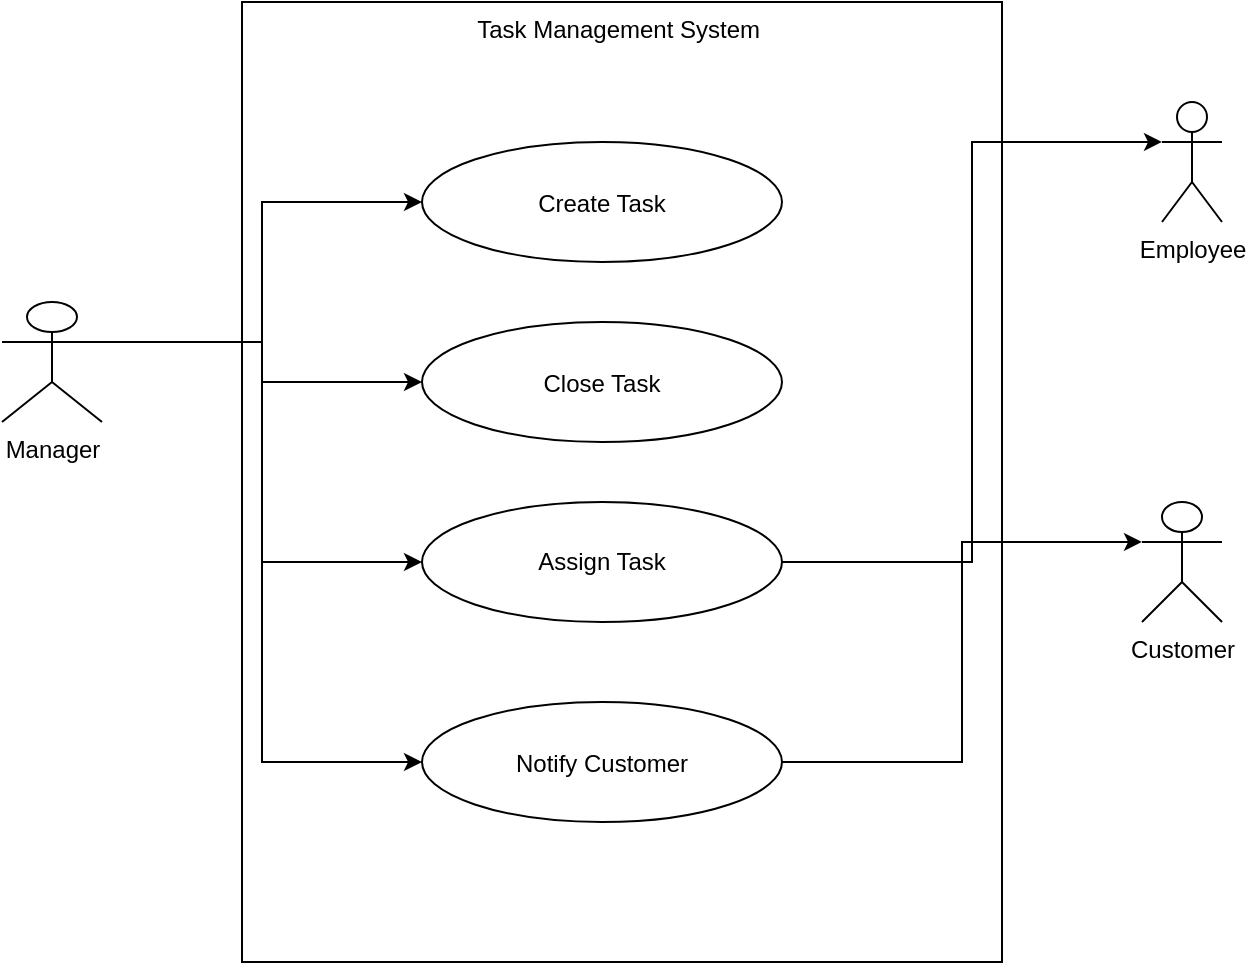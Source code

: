<mxfile version="15.4.3" type="github">
  <diagram id="Y81nd_GGicSmDPiQPFet" name="Page-1">
    <mxGraphModel dx="1422" dy="762" grid="1" gridSize="10" guides="1" tooltips="1" connect="1" arrows="1" fold="1" page="1" pageScale="1" pageWidth="850" pageHeight="1100" math="0" shadow="0">
      <root>
        <mxCell id="0" />
        <mxCell id="1" parent="0" />
        <mxCell id="j8yFNi1t6hpf9wH1edi7-2" value="" style="rounded=0;whiteSpace=wrap;html=1;" vertex="1" parent="1">
          <mxGeometry x="230" y="90" width="380" height="480" as="geometry" />
        </mxCell>
        <mxCell id="j8yFNi1t6hpf9wH1edi7-3" value="Task Management System&amp;nbsp;" style="text;html=1;strokeColor=none;fillColor=none;align=center;verticalAlign=top;whiteSpace=wrap;rounded=0;" vertex="1" parent="1">
          <mxGeometry x="230" y="90" width="380" height="30" as="geometry" />
        </mxCell>
        <mxCell id="j8yFNi1t6hpf9wH1edi7-15" style="edgeStyle=orthogonalEdgeStyle;rounded=0;orthogonalLoop=1;jettySize=auto;html=1;entryX=0;entryY=0.5;entryDx=0;entryDy=0;exitX=1;exitY=0.333;exitDx=0;exitDy=0;exitPerimeter=0;" edge="1" parent="1" source="j8yFNi1t6hpf9wH1edi7-4" target="j8yFNi1t6hpf9wH1edi7-12">
          <mxGeometry relative="1" as="geometry" />
        </mxCell>
        <mxCell id="j8yFNi1t6hpf9wH1edi7-17" style="edgeStyle=orthogonalEdgeStyle;rounded=0;orthogonalLoop=1;jettySize=auto;html=1;exitX=1;exitY=0.333;exitDx=0;exitDy=0;exitPerimeter=0;entryX=0;entryY=0.5;entryDx=0;entryDy=0;" edge="1" parent="1" source="j8yFNi1t6hpf9wH1edi7-4" target="j8yFNi1t6hpf9wH1edi7-8">
          <mxGeometry relative="1" as="geometry" />
        </mxCell>
        <mxCell id="j8yFNi1t6hpf9wH1edi7-18" style="edgeStyle=orthogonalEdgeStyle;rounded=0;orthogonalLoop=1;jettySize=auto;html=1;exitX=1;exitY=0.333;exitDx=0;exitDy=0;exitPerimeter=0;entryX=0;entryY=0.5;entryDx=0;entryDy=0;" edge="1" parent="1" source="j8yFNi1t6hpf9wH1edi7-4" target="j8yFNi1t6hpf9wH1edi7-9">
          <mxGeometry relative="1" as="geometry" />
        </mxCell>
        <mxCell id="j8yFNi1t6hpf9wH1edi7-19" style="edgeStyle=orthogonalEdgeStyle;rounded=0;orthogonalLoop=1;jettySize=auto;html=1;exitX=1;exitY=0.333;exitDx=0;exitDy=0;exitPerimeter=0;entryX=0;entryY=0.5;entryDx=0;entryDy=0;" edge="1" parent="1" source="j8yFNi1t6hpf9wH1edi7-4" target="j8yFNi1t6hpf9wH1edi7-10">
          <mxGeometry relative="1" as="geometry" />
        </mxCell>
        <mxCell id="j8yFNi1t6hpf9wH1edi7-4" value="Manager" style="shape=umlActor;verticalLabelPosition=bottom;verticalAlign=top;html=1;outlineConnect=0;" vertex="1" parent="1">
          <mxGeometry x="110" y="240" width="50" height="60" as="geometry" />
        </mxCell>
        <mxCell id="j8yFNi1t6hpf9wH1edi7-6" value="Employee" style="shape=umlActor;verticalLabelPosition=bottom;verticalAlign=top;html=1;outlineConnect=0;" vertex="1" parent="1">
          <mxGeometry x="690" y="140" width="30" height="60" as="geometry" />
        </mxCell>
        <mxCell id="j8yFNi1t6hpf9wH1edi7-7" value="Customer" style="shape=umlActor;verticalLabelPosition=bottom;verticalAlign=top;html=1;outlineConnect=0;" vertex="1" parent="1">
          <mxGeometry x="680" y="340" width="40" height="60" as="geometry" />
        </mxCell>
        <mxCell id="j8yFNi1t6hpf9wH1edi7-8" value="Create Task" style="ellipse;align=center;verticalAlign=middle;" vertex="1" parent="1">
          <mxGeometry x="320" y="160" width="180" height="60" as="geometry" />
        </mxCell>
        <mxCell id="j8yFNi1t6hpf9wH1edi7-9" value="Close Task" style="ellipse;align=center;verticalAlign=middle;" vertex="1" parent="1">
          <mxGeometry x="320" y="250" width="180" height="60" as="geometry" />
        </mxCell>
        <mxCell id="j8yFNi1t6hpf9wH1edi7-20" style="edgeStyle=orthogonalEdgeStyle;rounded=0;orthogonalLoop=1;jettySize=auto;html=1;exitX=1;exitY=0.5;exitDx=0;exitDy=0;entryX=0;entryY=0.333;entryDx=0;entryDy=0;entryPerimeter=0;" edge="1" parent="1" source="j8yFNi1t6hpf9wH1edi7-10" target="j8yFNi1t6hpf9wH1edi7-6">
          <mxGeometry relative="1" as="geometry" />
        </mxCell>
        <mxCell id="j8yFNi1t6hpf9wH1edi7-10" value="" style="ellipse;align=center;verticalAlign=middle;" vertex="1" parent="1">
          <mxGeometry x="320" y="340" width="180" height="60" as="geometry" />
        </mxCell>
        <mxCell id="j8yFNi1t6hpf9wH1edi7-11" value="Assign Task" style="text;html=1;strokeColor=none;fillColor=none;align=center;verticalAlign=middle;whiteSpace=wrap;rounded=0;" vertex="1" parent="1">
          <mxGeometry x="365" y="355" width="90" height="30" as="geometry" />
        </mxCell>
        <mxCell id="j8yFNi1t6hpf9wH1edi7-12" value="Notify Customer" style="ellipse;align=center;verticalAlign=middle;" vertex="1" parent="1">
          <mxGeometry x="320" y="440" width="180" height="60" as="geometry" />
        </mxCell>
        <mxCell id="j8yFNi1t6hpf9wH1edi7-14" value="" style="endArrow=classic;html=1;rounded=0;edgeStyle=orthogonalEdgeStyle;exitX=1;exitY=0.5;exitDx=0;exitDy=0;entryX=0;entryY=0.333;entryDx=0;entryDy=0;entryPerimeter=0;" edge="1" parent="1" source="j8yFNi1t6hpf9wH1edi7-12" target="j8yFNi1t6hpf9wH1edi7-7">
          <mxGeometry width="50" height="50" relative="1" as="geometry">
            <mxPoint x="710" y="470" as="sourcePoint" />
            <mxPoint x="630" y="360" as="targetPoint" />
          </mxGeometry>
        </mxCell>
      </root>
    </mxGraphModel>
  </diagram>
</mxfile>
